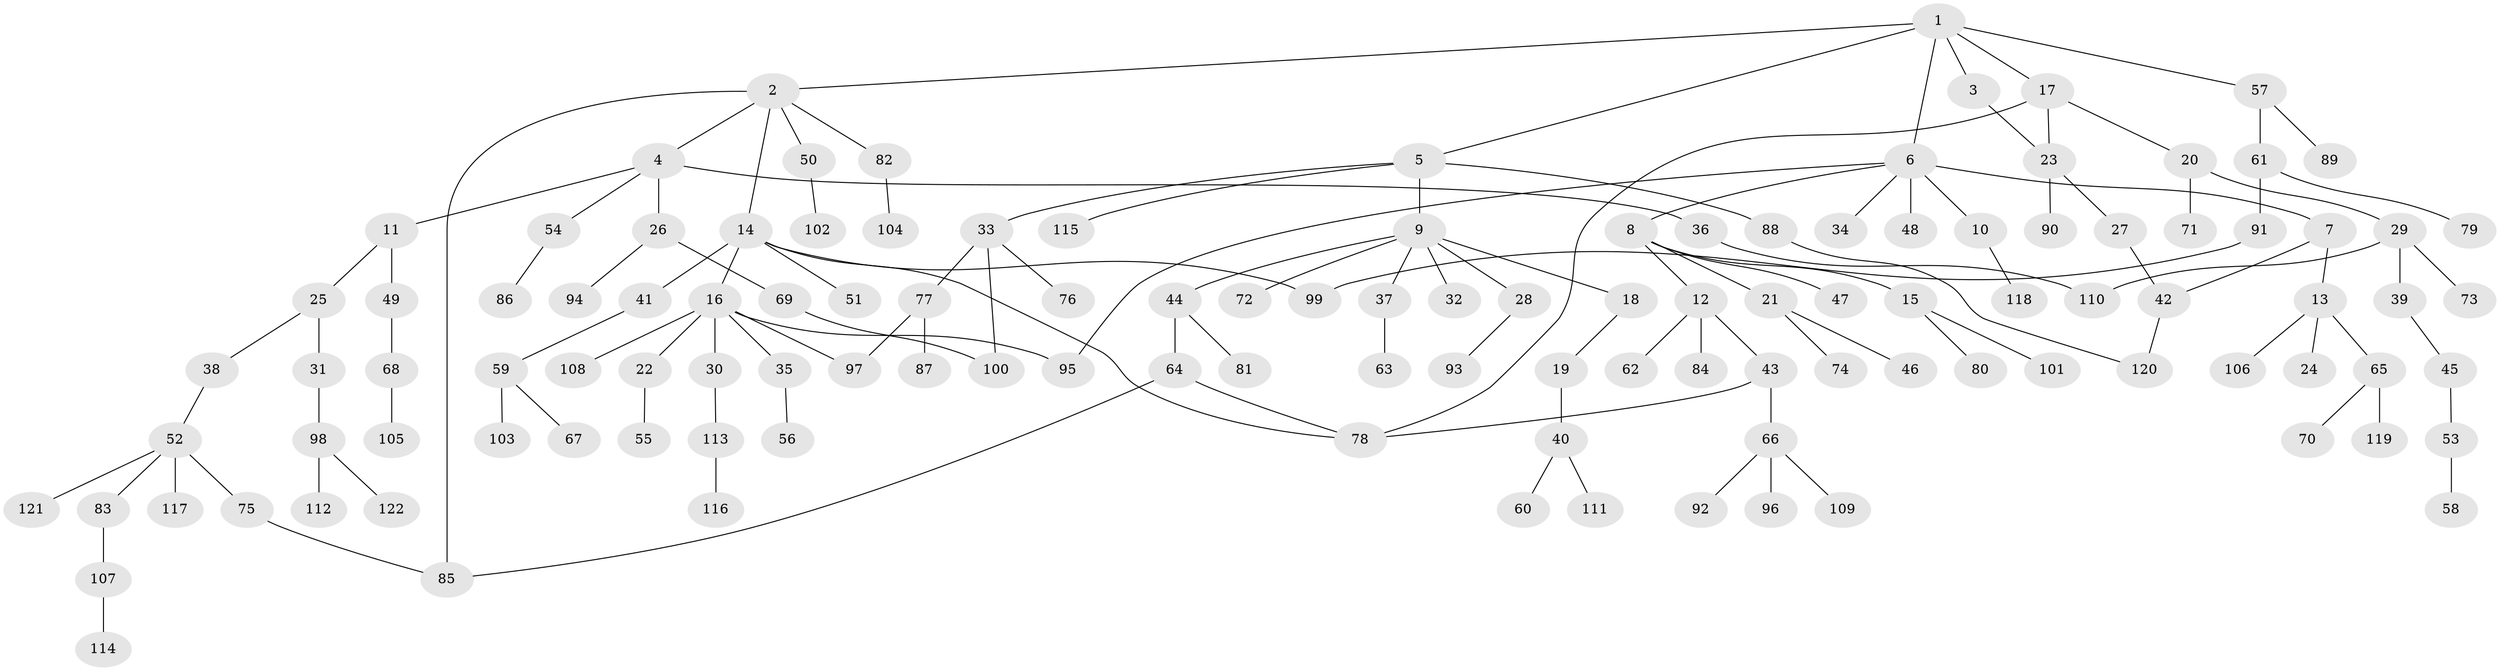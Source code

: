 // coarse degree distribution, {10: 0.011494252873563218, 2: 0.2988505747126437, 5: 0.06896551724137931, 6: 0.022988505747126436, 7: 0.022988505747126436, 3: 0.10344827586206896, 4: 0.04597701149425287, 1: 0.42528735632183906}
// Generated by graph-tools (version 1.1) at 2025/41/03/06/25 10:41:25]
// undirected, 122 vertices, 134 edges
graph export_dot {
graph [start="1"]
  node [color=gray90,style=filled];
  1;
  2;
  3;
  4;
  5;
  6;
  7;
  8;
  9;
  10;
  11;
  12;
  13;
  14;
  15;
  16;
  17;
  18;
  19;
  20;
  21;
  22;
  23;
  24;
  25;
  26;
  27;
  28;
  29;
  30;
  31;
  32;
  33;
  34;
  35;
  36;
  37;
  38;
  39;
  40;
  41;
  42;
  43;
  44;
  45;
  46;
  47;
  48;
  49;
  50;
  51;
  52;
  53;
  54;
  55;
  56;
  57;
  58;
  59;
  60;
  61;
  62;
  63;
  64;
  65;
  66;
  67;
  68;
  69;
  70;
  71;
  72;
  73;
  74;
  75;
  76;
  77;
  78;
  79;
  80;
  81;
  82;
  83;
  84;
  85;
  86;
  87;
  88;
  89;
  90;
  91;
  92;
  93;
  94;
  95;
  96;
  97;
  98;
  99;
  100;
  101;
  102;
  103;
  104;
  105;
  106;
  107;
  108;
  109;
  110;
  111;
  112;
  113;
  114;
  115;
  116;
  117;
  118;
  119;
  120;
  121;
  122;
  1 -- 2;
  1 -- 3;
  1 -- 5;
  1 -- 6;
  1 -- 17;
  1 -- 57;
  2 -- 4;
  2 -- 14;
  2 -- 50;
  2 -- 82;
  2 -- 85;
  3 -- 23;
  4 -- 11;
  4 -- 26;
  4 -- 36;
  4 -- 54;
  5 -- 9;
  5 -- 33;
  5 -- 88;
  5 -- 115;
  6 -- 7;
  6 -- 8;
  6 -- 10;
  6 -- 34;
  6 -- 48;
  6 -- 95;
  7 -- 13;
  7 -- 42;
  8 -- 12;
  8 -- 15;
  8 -- 21;
  8 -- 47;
  9 -- 18;
  9 -- 28;
  9 -- 32;
  9 -- 37;
  9 -- 44;
  9 -- 72;
  10 -- 118;
  11 -- 25;
  11 -- 49;
  12 -- 43;
  12 -- 62;
  12 -- 84;
  13 -- 24;
  13 -- 65;
  13 -- 106;
  14 -- 16;
  14 -- 41;
  14 -- 51;
  14 -- 99;
  14 -- 78;
  15 -- 80;
  15 -- 101;
  16 -- 22;
  16 -- 30;
  16 -- 35;
  16 -- 108;
  16 -- 97;
  16 -- 95;
  17 -- 20;
  17 -- 23;
  17 -- 78;
  18 -- 19;
  19 -- 40;
  20 -- 29;
  20 -- 71;
  21 -- 46;
  21 -- 74;
  22 -- 55;
  23 -- 27;
  23 -- 90;
  25 -- 31;
  25 -- 38;
  26 -- 69;
  26 -- 94;
  27 -- 42;
  28 -- 93;
  29 -- 39;
  29 -- 73;
  29 -- 110;
  30 -- 113;
  31 -- 98;
  33 -- 76;
  33 -- 77;
  33 -- 100;
  35 -- 56;
  36 -- 110;
  37 -- 63;
  38 -- 52;
  39 -- 45;
  40 -- 60;
  40 -- 111;
  41 -- 59;
  42 -- 120;
  43 -- 66;
  43 -- 78;
  44 -- 64;
  44 -- 81;
  45 -- 53;
  49 -- 68;
  50 -- 102;
  52 -- 75;
  52 -- 83;
  52 -- 117;
  52 -- 121;
  53 -- 58;
  54 -- 86;
  57 -- 61;
  57 -- 89;
  59 -- 67;
  59 -- 103;
  61 -- 79;
  61 -- 91;
  64 -- 78;
  64 -- 85;
  65 -- 70;
  65 -- 119;
  66 -- 92;
  66 -- 96;
  66 -- 109;
  68 -- 105;
  69 -- 100;
  75 -- 85;
  77 -- 87;
  77 -- 97;
  82 -- 104;
  83 -- 107;
  88 -- 120;
  91 -- 99;
  98 -- 112;
  98 -- 122;
  107 -- 114;
  113 -- 116;
}
